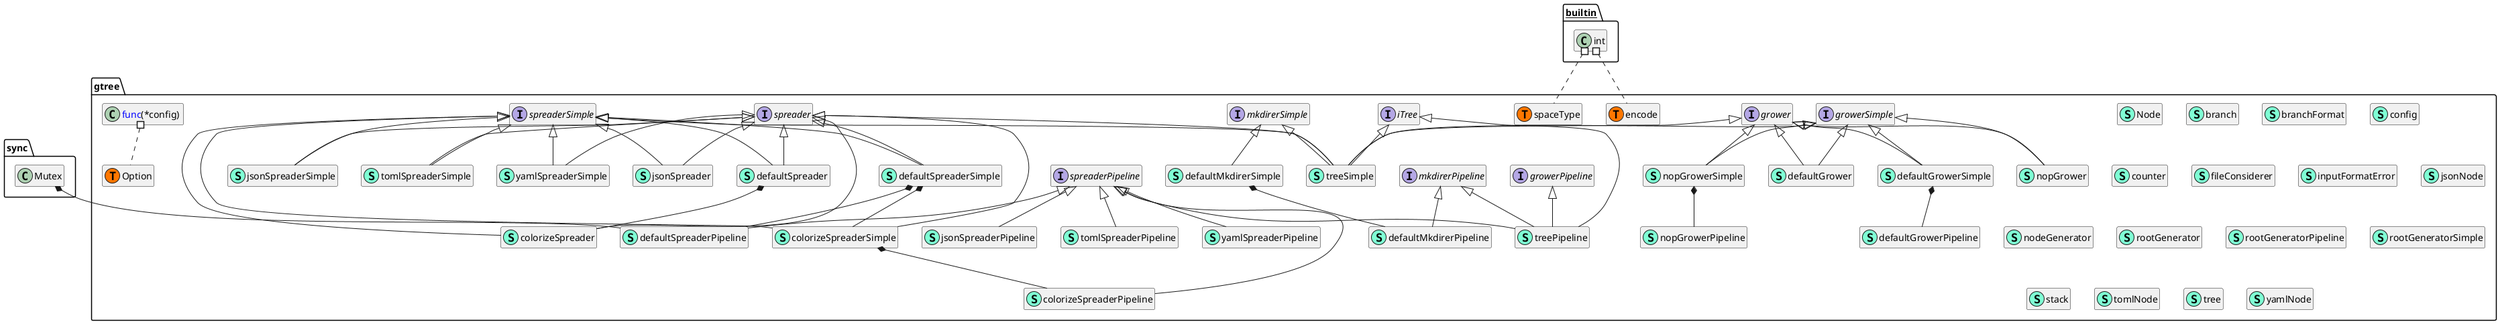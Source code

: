 @startuml
namespace gtree {
    class Node << (S,Aquamarine) >> {
        - name string
        - hierarchy uint
        - index uint
        - brnch branch
        - parent *Node
        - children []*Node

        - setParent(parent *Node) 
        - addChild(child *Node) 
        - hasChild() bool
        - isDirectlyUnder(node *Node) bool
        - isLastOfHierarchy() bool
        - isRoot() bool
        - setBranch(branchs ...string) 
        - branch() string
        - setPath(paths ...string) 
        - validatePath() error
        - path() string
        - clean() 
        - toJSONNode(jParent *jsonNode) *jsonNode
        - toTOMLNode(tParent *tomlNode) *tomlNode
        - toYAMLNode(yParent *yamlNode) *yamlNode
        - findChildByText(text string) *Node
        - toJSONNode(jParent *jsonNode) *jsonNode

        + Add(text string) *Node

    }
    class branch << (S,Aquamarine) >> {
        - value string
        - path string

    }
    class branchFormat << (S,Aquamarine) >> {
        - directly string
        - directly string

    }
    class colorizeSpreader << (S,Aquamarine) >> {
        - fileConsiderer *fileConsiderer
        - fileColor *color.Color
        - fileCounter *counter
        - dirColor *color.Color
        - dirCounter *counter

        - spread(w io.Writer, roots []*Node) error
        - spreadBranch(current *Node) string
        - colorize(current *Node) 
        - summary() string

    }
    class colorizeSpreaderPipeline << (S,Aquamarine) >> {
        - spread(ctx context.Context, w io.Writer, roots <font color=blue>chan</font> *Node) <font color=blue>chan</font> error

    }
    class colorizeSpreaderSimple << (S,Aquamarine) >> {
        - fileConsiderer *fileConsiderer
        - fileColor *color.Color
        - fileCounter *counter
        - dirColor *color.Color
        - dirCounter *counter

        - spread(w io.Writer, roots []*Node) error
        - spreadBranch(current *Node) string
        - colorize(current *Node) string
        - summary() string

    }
    class config << (S,Aquamarine) >> {
        - lastNodeFormat branchFormat
        - intermedialNodeFormat branchFormat
        - space spaceType
        - massive bool
        - ctx context.Context
        - encode encode
        - dryrun bool
        - fileExtensions []string

    }
    class counter << (S,Aquamarine) >> {
        - n uint
        - mu sync.Mutex

        - next() uint
        - reset() 
        - current() uint

    }
    class defaultGrower << (S,Aquamarine) >> {
        - lastNodeFormat branchFormat
        - intermedialNodeFormat branchFormat
        - enabledValidation bool

        - grow(roots []*Node) error
        - assemble(current *Node) error
        - assembleBranch(current *Node) error
        - assembleBranchDirectly(current *Node) 
        - assembleBranchIndirectly(current *Node, parent *Node) 
        - assembleBranchFinally(current *Node, root *Node) 
        - enableValidation() 

    }
    class defaultGrowerPipeline << (S,Aquamarine) >> {
        - grow(ctx context.Context, roots <font color=blue>chan</font> *Node) (<font color=blue>chan</font> *Node, <font color=blue>chan</font> error)
        - worker(ctx context.Context, wg *sync.WaitGroup, roots <font color=blue>chan</font> *Node, nodes <font color=blue>chan</font> *Node, errc <font color=blue>chan</font> error) 

    }
    class defaultGrowerSimple << (S,Aquamarine) >> {
        - lastNodeFormat branchFormat
        - intermedialNodeFormat branchFormat
        - enabledValidation bool

        - grow(roots []*Node) error
        - assemble(current *Node) error
        - assembleBranch(current *Node) error
        - assembleBranchDirectly(current *Node) 
        - assembleBranchIndirectly(current *Node, parent *Node) 
        - assembleBranchFinally(current *Node, root *Node) 
        - enableValidation() 

    }
    class defaultMkdirerPipeline << (S,Aquamarine) >> {
        - mkdir(ctx context.Context, roots <font color=blue>chan</font> *Node) <font color=blue>chan</font> error
        - worker(ctx context.Context, wg *sync.WaitGroup, roots <font color=blue>chan</font> *Node, errc <font color=blue>chan</font> error) 

    }
    class defaultMkdirerSimple << (S,Aquamarine) >> {
        - fileConsiderer *fileConsiderer

        - mkdir(roots []*Node) error
        - isExistRoot(roots []*Node) bool
        - makeDirectoriesAndFiles(current *Node) error
        - mkdirAll(dir string) error
        - mkfile(path string) error

    }
    class defaultSpreader << (S,Aquamarine) >> {
        - spread(w io.Writer, roots []*Node) error
        - spreadBranch(current *Node) string
        - write(w io.Writer, in string) error

    }
    class defaultSpreaderPipeline << (S,Aquamarine) >> {
        - spread(ctx context.Context, w io.Writer, roots <font color=blue>chan</font> *Node) <font color=blue>chan</font> error
        - worker(ctx context.Context, wg *sync.WaitGroup, bw *bufio.Writer, roots <font color=blue>chan</font> *Node, errc <font color=blue>chan</font> error) 

    }
    class defaultSpreaderSimple << (S,Aquamarine) >> {
        - spread(w io.Writer, roots []*Node) error
        - spreadBranch(current *Node) string
        - write(w io.Writer, in string) error

    }
    class fileConsiderer << (S,Aquamarine) >> {
        - extensions []string

        - isFile(current *Node) bool

    }
    interface grower  {
        - grow( []*Node) error
        - enableValidation() 

    }
    interface growerPipeline  {
        - grow( context.Context,  <font color=blue>chan</font> *Node) (<font color=blue>chan</font> *Node, <font color=blue>chan</font> error)
        - enableValidation() 

    }
    interface growerSimple  {
        - grow( []*Node) error
        - enableValidation() 

    }
    class gtree.Option << (T, #FF7700) >>  {
    }
    class gtree.encode << (T, #FF7700) >>  {
    }
    class gtree.spaceType << (T, #FF7700) >>  {
    }
    interface iTree  {
        - output( io.Writer,  io.Reader,  *config) error
        - outputProgrammably( io.Writer,  *Node,  *config) error
        - makedir( io.Reader,  *config) error
        - makedirProgrammably( *Node,  *config) error

    }
    class inputFormatError << (S,Aquamarine) >> {
        - row string

        + Error() string

    }
    class jsonNode << (S,Aquamarine) >> {
        + Name string
        + Children []*jsonNode
        + Name string
        + Children []*jsonNode

    }
    class jsonSpreader << (S,Aquamarine) >> {
        - spread(w io.Writer, roots []*Node) error

    }
    class jsonSpreaderPipeline << (S,Aquamarine) >> {
        - spread(ctx context.Context, w io.Writer, roots <font color=blue>chan</font> *Node) <font color=blue>chan</font> error

    }
    class jsonSpreaderSimple << (S,Aquamarine) >> {
        - spread(w io.Writer, roots []*Node) error

    }
    interface mkdirerPipeline  {
        - mkdir( context.Context,  <font color=blue>chan</font> *Node) <font color=blue>chan</font> error

    }
    interface mkdirerSimple  {
        - mkdir( []*Node) error

    }
    class nodeGenerator << (S,Aquamarine) >> {
        - parser *markdown.Parser

        - generate(row string, idx uint) (*Node, error)
        - handleErr(err error, row string) error

    }
    class nopGrower << (S,Aquamarine) >> {
        - grow(_ []*Node) error
        - enableValidation() 

    }
    class nopGrowerPipeline << (S,Aquamarine) >> {
        - grow(ctx context.Context, roots <font color=blue>chan</font> *Node) (<font color=blue>chan</font> *Node, <font color=blue>chan</font> error)

    }
    class nopGrowerSimple << (S,Aquamarine) >> {
        - grow(_ []*Node) error
        - enableValidation() 

    }
    class rootGenerator << (S,Aquamarine) >> {
        - counter *counter
        - scanner *bufio.Scanner
        - nodeGenerator *nodeGenerator

        - generate() ([]*Node, error)

    }
    class rootGeneratorPipeline << (S,Aquamarine) >> {
        - nodeGenerator *nodeGenerator

        - generate(ctx context.Context, blocks <font color=blue>chan</font> string) (<font color=blue>chan</font> *Node, <font color=blue>chan</font> error)
        - worker(ctx context.Context, wg *sync.WaitGroup, blocks <font color=blue>chan</font> string, rootc <font color=blue>chan</font> *Node, errc <font color=blue>chan</font> error) 

    }
    class rootGeneratorSimple << (S,Aquamarine) >> {
        - counter *counter
        - scanner *bufio.Scanner
        - nodeGenerator *nodeGenerator

        - generate() ([]*Node, error)

    }
    interface spreader  {
        - spread( io.Writer,  []*Node) error

    }
    interface spreaderPipeline  {
        - spread( context.Context,  io.Writer,  <font color=blue>chan</font> *Node) <font color=blue>chan</font> error

    }
    interface spreaderSimple  {
        - spread( io.Writer,  []*Node) error

    }
    class stack << (S,Aquamarine) >> {
        - nodes *list.List

        - push(n *Node) *stack
        - pop() *Node
        - size() int
        - dfs(current *Node) 

    }
    class tomlNode << (S,Aquamarine) >> {
        + Name string
        + Children []*tomlNode

    }
    class tomlSpreaderPipeline << (S,Aquamarine) >> {
        - spread(ctx context.Context, w io.Writer, roots <font color=blue>chan</font> *Node) <font color=blue>chan</font> error

    }
    class tomlSpreaderSimple << (S,Aquamarine) >> {
        - spread(w io.Writer, roots []*Node) error

    }
    class tree << (S,Aquamarine) >> {
        - roots []*Node
        - grower grower
        - spreader spreader

        - grow() error
        - spread(w io.Writer) error

    }
    class treePipeline << (S,Aquamarine) >> {
        - grower growerPipeline
        - spreader spreaderPipeline
        - mkdirer mkdirerPipeline

        - output(w io.Writer, r io.Reader, conf *config) error
        - outputProgrammably(w io.Writer, root *Node, conf *config) error
        - makedir(r io.Reader, conf *config) error
        - makedirProgrammably(root *Node, conf *config) error
        - grow(ctx context.Context, roots <font color=blue>chan</font> *Node) (<font color=blue>chan</font> *Node, <font color=blue>chan</font> error)
        - spread(ctx context.Context, w io.Writer, roots <font color=blue>chan</font> *Node) <font color=blue>chan</font> error
        - mkdir(ctx context.Context, roots <font color=blue>chan</font> *Node) <font color=blue>chan</font> error
        - handlePipelineErr(ctx context.Context, echs ...<font color=blue>chan</font> error) error
        - enableValidation() 

    }
    class treeSimple << (S,Aquamarine) >> {
        - grower growerSimple
        - spreader spreaderSimple
        - mkdirer mkdirerSimple

        - output(w io.Writer, r io.Reader, conf *config) error
        - outputProgrammably(w io.Writer, root *Node, conf *config) error
        - makedir(r io.Reader, conf *config) error
        - makedirProgrammably(root *Node, conf *config) error
        - grow(roots []*Node) error
        - spread(w io.Writer, roots []*Node) error
        - mkdir(roots []*Node) error
        - enableValidation() 

    }
    class yamlNode << (S,Aquamarine) >> {
        + Name string
        + Children []*yamlNode

    }
    class yamlSpreaderPipeline << (S,Aquamarine) >> {
        - spread(ctx context.Context, w io.Writer, roots <font color=blue>chan</font> *Node) <font color=blue>chan</font> error

    }
    class yamlSpreaderSimple << (S,Aquamarine) >> {
        - spread(w io.Writer, roots []*Node) error

    }
}
"gtree.defaultSpreader" *-- "gtree.colorizeSpreader"
"gtree.colorizeSpreaderSimple" *-- "gtree.colorizeSpreaderPipeline"
"gtree.defaultSpreaderSimple" *-- "gtree.colorizeSpreaderSimple"
"gtree.defaultGrowerSimple" *-- "gtree.defaultGrowerPipeline"
"gtree.defaultMkdirerSimple" *-- "gtree.defaultMkdirerPipeline"
"gtree.defaultSpreaderSimple" *-- "gtree.defaultSpreaderPipeline"
"sync.Mutex" *-- "gtree.defaultSpreaderPipeline"
"gtree.nopGrowerSimple" *-- "gtree.nopGrowerPipeline"

"gtree.spreader" <|-- "gtree.colorizeSpreader"
"gtree.spreaderSimple" <|-- "gtree.colorizeSpreader"
"gtree.spreaderPipeline" <|-- "gtree.colorizeSpreaderPipeline"
"gtree.spreader" <|-- "gtree.colorizeSpreaderSimple"
"gtree.spreaderSimple" <|-- "gtree.colorizeSpreaderSimple"
"gtree.grower" <|-- "gtree.defaultGrower"
"gtree.growerSimple" <|-- "gtree.defaultGrower"
"gtree.grower" <|-- "gtree.defaultGrowerSimple"
"gtree.growerSimple" <|-- "gtree.defaultGrowerSimple"
"gtree.mkdirerPipeline" <|-- "gtree.defaultMkdirerPipeline"
"gtree.mkdirerSimple" <|-- "gtree.defaultMkdirerSimple"
"gtree.spreader" <|-- "gtree.defaultSpreader"
"gtree.spreaderSimple" <|-- "gtree.defaultSpreader"
"gtree.spreaderPipeline" <|-- "gtree.defaultSpreaderPipeline"
"gtree.spreader" <|-- "gtree.defaultSpreaderSimple"
"gtree.spreaderSimple" <|-- "gtree.defaultSpreaderSimple"
"gtree.spreader" <|-- "gtree.jsonSpreader"
"gtree.spreaderSimple" <|-- "gtree.jsonSpreader"
"gtree.spreaderPipeline" <|-- "gtree.jsonSpreaderPipeline"
"gtree.spreader" <|-- "gtree.jsonSpreaderSimple"
"gtree.spreaderSimple" <|-- "gtree.jsonSpreaderSimple"
"gtree.grower" <|-- "gtree.nopGrower"
"gtree.growerSimple" <|-- "gtree.nopGrower"
"gtree.grower" <|-- "gtree.nopGrowerSimple"
"gtree.growerSimple" <|-- "gtree.nopGrowerSimple"
"gtree.spreaderPipeline" <|-- "gtree.tomlSpreaderPipeline"
"gtree.spreader" <|-- "gtree.tomlSpreaderSimple"
"gtree.spreaderSimple" <|-- "gtree.tomlSpreaderSimple"
"gtree.growerPipeline" <|-- "gtree.treePipeline"
"gtree.iTree" <|-- "gtree.treePipeline"
"gtree.mkdirerPipeline" <|-- "gtree.treePipeline"
"gtree.spreaderPipeline" <|-- "gtree.treePipeline"
"gtree.grower" <|-- "gtree.treeSimple"
"gtree.growerSimple" <|-- "gtree.treeSimple"
"gtree.iTree" <|-- "gtree.treeSimple"
"gtree.mkdirerSimple" <|-- "gtree.treeSimple"
"gtree.spreader" <|-- "gtree.treeSimple"
"gtree.spreaderSimple" <|-- "gtree.treeSimple"
"gtree.spreaderPipeline" <|-- "gtree.yamlSpreaderPipeline"
"gtree.spreader" <|-- "gtree.yamlSpreaderSimple"
"gtree.spreaderSimple" <|-- "gtree.yamlSpreaderSimple"

"__builtin__.int" #.. "gtree.encode"
"__builtin__.int" #.. "gtree.spaceType"
"gtree.<font color=blue>func</font>(*config) " #.. "gtree.Option"
hide fields
hide methods
@enduml
